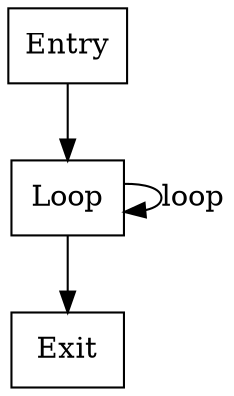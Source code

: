 digraph CFG {
    node[shape=box];
    2[label="Entry"];
    3[label="Loop"];
    11[label="Exit"];

    2 -> 3;
    3 -> 3[label="loop"];
    3 -> 11;
}